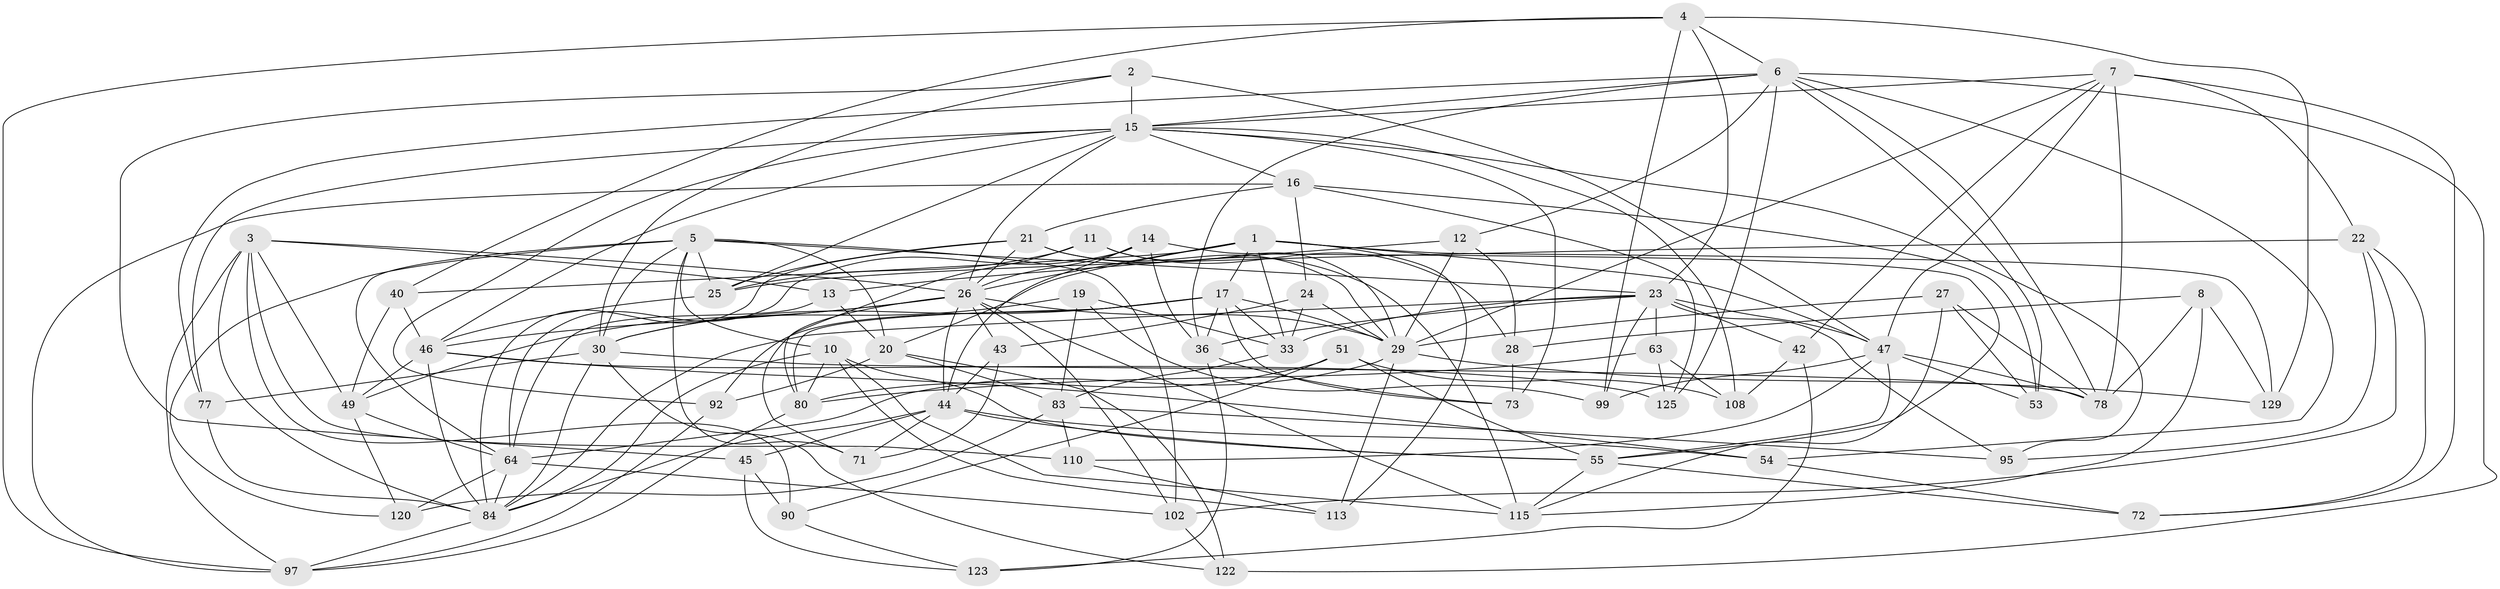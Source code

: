 // original degree distribution, {4: 1.0}
// Generated by graph-tools (version 1.1) at 2025/16/03/09/25 04:16:38]
// undirected, 67 vertices, 192 edges
graph export_dot {
graph [start="1"]
  node [color=gray90,style=filled];
  1 [super="+101+119+118"];
  2 [super="+9"];
  3 [super="+75+52"];
  4 [super="+121"];
  5 [super="+38"];
  6 [super="+18+106"];
  7 [super="+93"];
  8;
  10 [super="+60"];
  11;
  12;
  13;
  14 [super="+62"];
  15 [super="+91+41+117"];
  16 [super="+48"];
  17 [super="+56"];
  19;
  20 [super="+100"];
  21 [super="+57"];
  22 [super="+58"];
  23 [super="+87+32"];
  24;
  25 [super="+66"];
  26 [super="+35+31+39"];
  27;
  28;
  29 [super="+105+34+86"];
  30 [super="+96+61"];
  33 [super="+85"];
  36 [super="+50"];
  40;
  42;
  43;
  44 [super="+89+81"];
  45;
  46 [super="+68+112"];
  47 [super="+67+103"];
  49 [super="+59"];
  51;
  53;
  54;
  55 [super="+69+79"];
  63;
  64 [super="+114+133"];
  71;
  72;
  73;
  77;
  78 [super="+132"];
  80 [super="+82"];
  83 [super="+127"];
  84 [super="+88+109"];
  90;
  92;
  95;
  97 [super="+107"];
  99;
  102 [super="+116"];
  108;
  110;
  113;
  115 [super="+131"];
  120;
  122;
  123;
  125;
  129;
  1 -- 17;
  1 -- 20;
  1 -- 40;
  1 -- 113;
  1 -- 26;
  1 -- 47;
  1 -- 129;
  1 -- 33;
  2 -- 30;
  2 -- 15 [weight=2];
  2 -- 47 [weight=2];
  2 -- 45;
  3 -- 110;
  3 -- 97;
  3 -- 49;
  3 -- 90;
  3 -- 13;
  3 -- 84;
  3 -- 26 [weight=2];
  4 -- 99;
  4 -- 97;
  4 -- 23;
  4 -- 40;
  4 -- 129;
  4 -- 6;
  5 -- 71;
  5 -- 23;
  5 -- 64;
  5 -- 20;
  5 -- 102 [weight=2];
  5 -- 120;
  5 -- 25;
  5 -- 10;
  5 -- 30;
  6 -- 77;
  6 -- 78;
  6 -- 12;
  6 -- 125;
  6 -- 53;
  6 -- 54;
  6 -- 122;
  6 -- 36;
  6 -- 15;
  7 -- 42;
  7 -- 47;
  7 -- 15;
  7 -- 22 [weight=2];
  7 -- 72;
  7 -- 29;
  7 -- 78;
  8 -- 129;
  8 -- 28;
  8 -- 115;
  8 -- 78;
  10 -- 84;
  10 -- 80;
  10 -- 115;
  10 -- 113;
  10 -- 55;
  11 -- 28;
  11 -- 80;
  11 -- 25;
  11 -- 29;
  12 -- 13;
  12 -- 28;
  12 -- 29;
  13 -- 20;
  13 -- 64;
  14 -- 55 [weight=2];
  14 -- 36;
  14 -- 44;
  14 -- 64;
  14 -- 26;
  15 -- 92;
  15 -- 25;
  15 -- 77;
  15 -- 73;
  15 -- 26 [weight=2];
  15 -- 108;
  15 -- 46;
  15 -- 16;
  15 -- 95;
  16 -- 53;
  16 -- 24;
  16 -- 21;
  16 -- 97;
  16 -- 125;
  17 -- 73;
  17 -- 36;
  17 -- 80;
  17 -- 33;
  17 -- 92;
  17 -- 29;
  17 -- 30;
  19 -- 33;
  19 -- 99;
  19 -- 83;
  19 -- 30;
  20 -- 122;
  20 -- 92;
  20 -- 83;
  21 -- 84;
  21 -- 29;
  21 -- 25;
  21 -- 26;
  21 -- 115;
  22 -- 72;
  22 -- 25;
  22 -- 95;
  22 -- 102;
  23 -- 95;
  23 -- 84;
  23 -- 99;
  23 -- 33;
  23 -- 36;
  23 -- 42;
  23 -- 63;
  23 -- 47;
  24 -- 43;
  24 -- 33;
  24 -- 29;
  25 -- 46;
  26 -- 71;
  26 -- 43;
  26 -- 49;
  26 -- 115;
  26 -- 29 [weight=2];
  26 -- 46;
  26 -- 44;
  26 -- 102;
  27 -- 53;
  27 -- 115;
  27 -- 78;
  27 -- 29;
  28 -- 73;
  29 -- 113;
  29 -- 64;
  29 -- 129;
  30 -- 78;
  30 -- 122;
  30 -- 84;
  30 -- 77;
  33 -- 83;
  36 -- 123;
  36 -- 73;
  40 -- 49;
  40 -- 46;
  42 -- 108;
  42 -- 123;
  43 -- 71;
  43 -- 44;
  44 -- 71;
  44 -- 55;
  44 -- 84;
  44 -- 45;
  44 -- 54;
  45 -- 123;
  45 -- 90;
  46 -- 84;
  46 -- 125;
  46 -- 54;
  46 -- 49;
  47 -- 110;
  47 -- 53;
  47 -- 55;
  47 -- 78;
  47 -- 99;
  49 -- 120;
  49 -- 64;
  51 -- 90;
  51 -- 108;
  51 -- 80;
  51 -- 55;
  54 -- 72;
  55 -- 72;
  55 -- 115;
  63 -- 80;
  63 -- 125;
  63 -- 108;
  64 -- 102;
  64 -- 120;
  64 -- 84;
  77 -- 84;
  80 -- 97;
  83 -- 95;
  83 -- 120;
  83 -- 110;
  84 -- 97;
  90 -- 123;
  92 -- 97;
  102 -- 122;
  110 -- 113;
}
